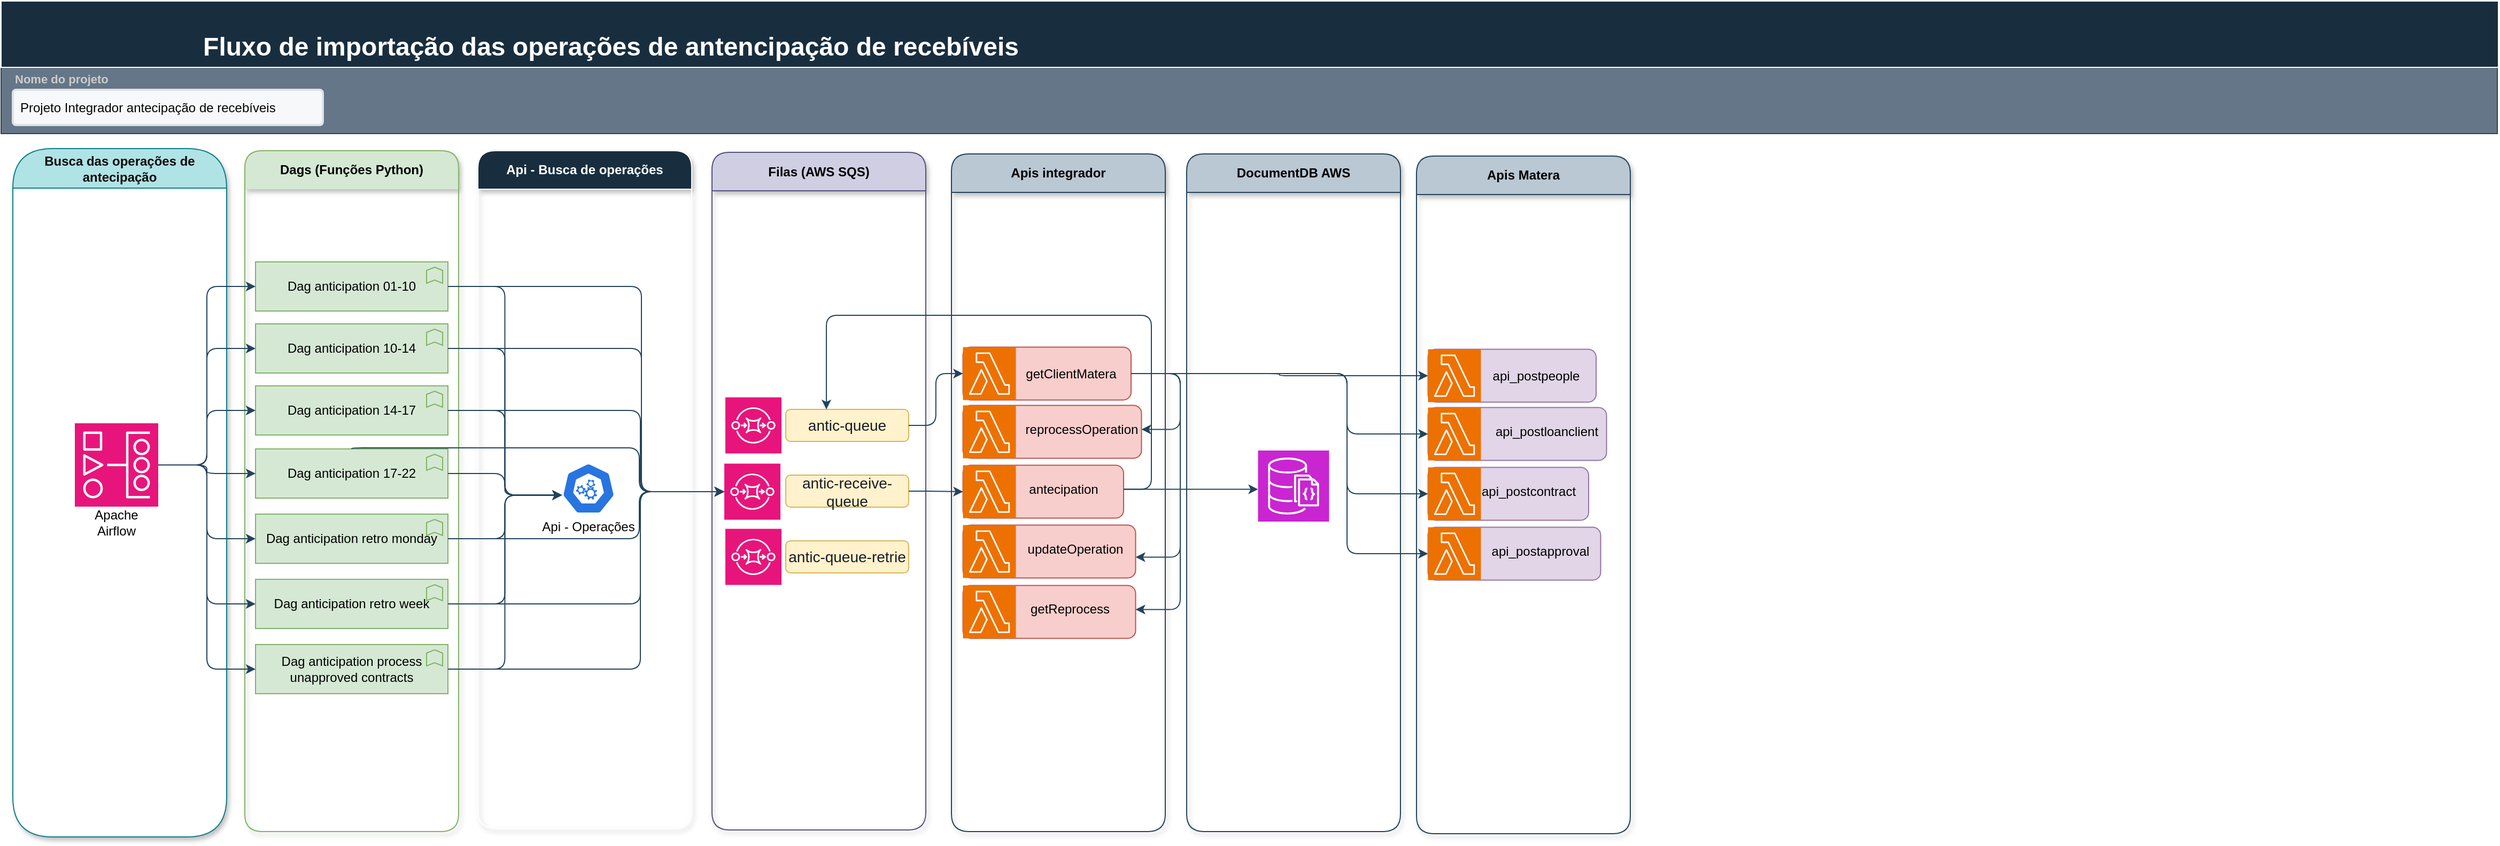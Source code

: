 <mxfile version="22.1.18" type="github">
  <diagram name="Página-1" id="1P7u8e3N7PmuP5SiBK7s">
    <mxGraphModel dx="1434" dy="822" grid="0" gridSize="10" guides="1" tooltips="1" connect="1" arrows="1" fold="1" page="1" pageScale="1" pageWidth="1169" pageHeight="827" math="0" shadow="0">
      <root>
        <mxCell id="0" />
        <mxCell id="1" parent="0" />
        <mxCell id="IEycJOYNlMnMHg5cLe1--47" value="" style="rounded=0;whiteSpace=wrap;html=1;strokeColor=#314354;fontColor=#ffffff;fillColor=#647687;" vertex="1" parent="1">
          <mxGeometry y="62" width="2335" height="62" as="geometry" />
        </mxCell>
        <mxCell id="IEycJOYNlMnMHg5cLe1--11" value="" style="rounded=0;whiteSpace=wrap;html=1;strokeColor=#FFFFFF;fontColor=#FFFFFF;fillColor=#182E3E;" vertex="1" parent="1">
          <mxGeometry width="2336" height="62" as="geometry" />
        </mxCell>
        <mxCell id="IEycJOYNlMnMHg5cLe1--8" value="Fluxo de importação das operações de antencipação de recebíveis" style="text;strokeColor=none;fillColor=none;html=1;fontSize=24;fontStyle=1;verticalAlign=middle;align=center;fontColor=#FFFFFF;" vertex="1" parent="1">
          <mxGeometry x="520" y="23" width="100" height="40" as="geometry" />
        </mxCell>
        <mxCell id="IEycJOYNlMnMHg5cLe1--9" value="&lt;font color=&quot;#cccccc&quot;&gt;Nome do projeto&lt;/font&gt;" style="fillColor=none;strokeColor=none;html=1;fontSize=11;fontStyle=0;align=left;fontColor=#596780;fontStyle=1;fontSize=11;rounded=1;" vertex="1" parent="1">
          <mxGeometry x="11" y="63" width="240" height="20" as="geometry" />
        </mxCell>
        <mxCell id="IEycJOYNlMnMHg5cLe1--10" value="&lt;font color=&quot;#030303&quot;&gt;Projeto Integrador antecipação de recebíveis&lt;br&gt;&lt;/font&gt;" style="rounded=1;arcSize=9;fillColor=#F7F8F9;align=left;spacingLeft=5;strokeColor=#DEE1E6;html=1;strokeWidth=2;fontSize=12;fontColor=#FFFFFF;" vertex="1" parent="1">
          <mxGeometry x="11" y="83" width="290" height="33" as="geometry" />
        </mxCell>
        <mxCell id="IEycJOYNlMnMHg5cLe1--15" value="&lt;font color=&quot;#0a0a0a&quot;&gt;Busca das operações de antecipação&lt;/font&gt;" style="swimlane;whiteSpace=wrap;html=1;rounded=1;arcSize=50;shadow=1;glass=0;swimlaneFillColor=default;fillStyle=solid;startSize=37;fillColor=#b0e3e6;strokeColor=#0e8088;" vertex="1" parent="1">
          <mxGeometry x="11" y="138" width="200" height="644" as="geometry" />
        </mxCell>
        <mxCell id="IEycJOYNlMnMHg5cLe1--17" value="" style="group" vertex="1" connectable="0" parent="IEycJOYNlMnMHg5cLe1--15">
          <mxGeometry x="58" y="257" width="78" height="108" as="geometry" />
        </mxCell>
        <mxCell id="IEycJOYNlMnMHg5cLe1--18" value="" style="sketch=0;points=[[0,0,0],[0.25,0,0],[0.5,0,0],[0.75,0,0],[1,0,0],[0,1,0],[0.25,1,0],[0.5,1,0],[0.75,1,0],[1,1,0],[0,0.25,0],[0,0.5,0],[0,0.75,0],[1,0.25,0],[1,0.5,0],[1,0.75,0]];outlineConnect=0;fontColor=#232F3E;fillColor=#E7157B;strokeColor=#ffffff;dashed=0;verticalLabelPosition=bottom;verticalAlign=top;align=center;html=1;fontSize=12;fontStyle=0;aspect=fixed;shape=mxgraph.aws4.resourceIcon;resIcon=mxgraph.aws4.managed_workflows_for_apache_airflow;rounded=1;" vertex="1" parent="IEycJOYNlMnMHg5cLe1--17">
          <mxGeometry width="78" height="78" as="geometry" />
        </mxCell>
        <mxCell id="IEycJOYNlMnMHg5cLe1--19" value="&lt;font color=&quot;#000000&quot;&gt;Apache Airflow&lt;br&gt;&lt;/font&gt;" style="text;strokeColor=none;align=center;fillColor=none;html=1;verticalAlign=middle;whiteSpace=wrap;rounded=0;fontColor=#FFFFFF;" vertex="1" parent="IEycJOYNlMnMHg5cLe1--17">
          <mxGeometry x="9" y="78" width="60" height="30" as="geometry" />
        </mxCell>
        <mxCell id="IEycJOYNlMnMHg5cLe1--20" value="Dags (Funções Python)" style="swimlane;whiteSpace=wrap;html=1;rounded=1;strokeColor=#82b366;fillColor=#d5e8d4;shadow=1;startSize=36;swimlaneLine=0;" vertex="1" parent="1">
          <mxGeometry x="228" y="140" width="200" height="637" as="geometry" />
        </mxCell>
        <mxCell id="IEycJOYNlMnMHg5cLe1--21" value="Dag anticipation 01-10" style="html=1;outlineConnect=0;whiteSpace=wrap;fillColor=#d5e8d4;shape=mxgraph.archimate.application;appType=function;rounded=1;strokeColor=#82b366;" vertex="1" parent="IEycJOYNlMnMHg5cLe1--20">
          <mxGeometry x="10" y="104" width="180" height="46" as="geometry" />
        </mxCell>
        <mxCell id="IEycJOYNlMnMHg5cLe1--22" value="Dag anticipation 10-14" style="html=1;outlineConnect=0;whiteSpace=wrap;fillColor=#d5e8d4;shape=mxgraph.archimate.application;appType=function;rounded=1;strokeColor=#82b366;" vertex="1" parent="IEycJOYNlMnMHg5cLe1--20">
          <mxGeometry x="10" y="162" width="180" height="46" as="geometry" />
        </mxCell>
        <mxCell id="IEycJOYNlMnMHg5cLe1--23" value="Dag anticipation 14-17" style="html=1;outlineConnect=0;whiteSpace=wrap;fillColor=#d5e8d4;shape=mxgraph.archimate.application;appType=function;rounded=1;strokeColor=#82b366;" vertex="1" parent="IEycJOYNlMnMHg5cLe1--20">
          <mxGeometry x="10" y="220" width="180" height="46" as="geometry" />
        </mxCell>
        <mxCell id="IEycJOYNlMnMHg5cLe1--24" value="Dag anticipation 17-22" style="html=1;outlineConnect=0;whiteSpace=wrap;fillColor=#d5e8d4;shape=mxgraph.archimate.application;appType=function;rounded=1;strokeColor=#82b366;" vertex="1" parent="IEycJOYNlMnMHg5cLe1--20">
          <mxGeometry x="10" y="279" width="180" height="46" as="geometry" />
        </mxCell>
        <mxCell id="IEycJOYNlMnMHg5cLe1--25" value="Dag anticipation retro monday" style="html=1;outlineConnect=0;whiteSpace=wrap;fillColor=#d5e8d4;shape=mxgraph.archimate.application;appType=function;rounded=1;strokeColor=#82b366;" vertex="1" parent="IEycJOYNlMnMHg5cLe1--20">
          <mxGeometry x="10" y="340" width="180" height="46" as="geometry" />
        </mxCell>
        <mxCell id="IEycJOYNlMnMHg5cLe1--26" value="Dag anticipation retro week" style="html=1;outlineConnect=0;whiteSpace=wrap;fillColor=#d5e8d4;shape=mxgraph.archimate.application;appType=function;rounded=1;strokeColor=#82b366;" vertex="1" parent="IEycJOYNlMnMHg5cLe1--20">
          <mxGeometry x="10" y="401" width="180" height="46" as="geometry" />
        </mxCell>
        <mxCell id="IEycJOYNlMnMHg5cLe1--27" value="Dag anticipation process unapproved contracts" style="html=1;outlineConnect=0;whiteSpace=wrap;fillColor=#d5e8d4;shape=mxgraph.archimate.application;appType=function;rounded=1;strokeColor=#82b366;" vertex="1" parent="IEycJOYNlMnMHg5cLe1--20">
          <mxGeometry x="10" y="462" width="180" height="46" as="geometry" />
        </mxCell>
        <mxCell id="IEycJOYNlMnMHg5cLe1--29" style="edgeStyle=orthogonalEdgeStyle;rounded=1;orthogonalLoop=1;jettySize=auto;html=1;entryX=0;entryY=0.5;entryDx=0;entryDy=0;entryPerimeter=0;strokeColor=#23445D;" edge="1" parent="1" source="IEycJOYNlMnMHg5cLe1--18" target="IEycJOYNlMnMHg5cLe1--21">
          <mxGeometry relative="1" as="geometry" />
        </mxCell>
        <mxCell id="IEycJOYNlMnMHg5cLe1--30" style="edgeStyle=orthogonalEdgeStyle;rounded=1;orthogonalLoop=1;jettySize=auto;html=1;entryX=0;entryY=0.5;entryDx=0;entryDy=0;entryPerimeter=0;strokeColor=#23445D;" edge="1" parent="1" source="IEycJOYNlMnMHg5cLe1--18" target="IEycJOYNlMnMHg5cLe1--22">
          <mxGeometry relative="1" as="geometry" />
        </mxCell>
        <mxCell id="IEycJOYNlMnMHg5cLe1--31" style="edgeStyle=orthogonalEdgeStyle;rounded=1;orthogonalLoop=1;jettySize=auto;html=1;strokeColor=#23445D;" edge="1" parent="1" source="IEycJOYNlMnMHg5cLe1--18" target="IEycJOYNlMnMHg5cLe1--23">
          <mxGeometry relative="1" as="geometry" />
        </mxCell>
        <mxCell id="IEycJOYNlMnMHg5cLe1--32" style="edgeStyle=orthogonalEdgeStyle;rounded=1;orthogonalLoop=1;jettySize=auto;html=1;strokeColor=#23445D;" edge="1" parent="1" source="IEycJOYNlMnMHg5cLe1--18" target="IEycJOYNlMnMHg5cLe1--24">
          <mxGeometry relative="1" as="geometry" />
        </mxCell>
        <mxCell id="IEycJOYNlMnMHg5cLe1--33" style="edgeStyle=orthogonalEdgeStyle;rounded=1;orthogonalLoop=1;jettySize=auto;html=1;entryX=0;entryY=0.5;entryDx=0;entryDy=0;entryPerimeter=0;strokeColor=#23445D;" edge="1" parent="1" source="IEycJOYNlMnMHg5cLe1--18" target="IEycJOYNlMnMHg5cLe1--25">
          <mxGeometry relative="1" as="geometry" />
        </mxCell>
        <mxCell id="IEycJOYNlMnMHg5cLe1--34" style="edgeStyle=orthogonalEdgeStyle;rounded=1;orthogonalLoop=1;jettySize=auto;html=1;entryX=0;entryY=0.5;entryDx=0;entryDy=0;entryPerimeter=0;strokeColor=#23445D;" edge="1" parent="1" source="IEycJOYNlMnMHg5cLe1--18" target="IEycJOYNlMnMHg5cLe1--26">
          <mxGeometry relative="1" as="geometry" />
        </mxCell>
        <mxCell id="IEycJOYNlMnMHg5cLe1--35" style="edgeStyle=orthogonalEdgeStyle;rounded=1;orthogonalLoop=1;jettySize=auto;html=1;entryX=0;entryY=0.5;entryDx=0;entryDy=0;entryPerimeter=0;strokeColor=#23445D;" edge="1" parent="1" source="IEycJOYNlMnMHg5cLe1--18" target="IEycJOYNlMnMHg5cLe1--27">
          <mxGeometry relative="1" as="geometry" />
        </mxCell>
        <mxCell id="IEycJOYNlMnMHg5cLe1--37" value="Api - Busca de operações" style="swimlane;whiteSpace=wrap;html=1;rounded=1;strokeColor=#FFFFFF;fontColor=#FFFFFF;fillColor=#182E3E;shadow=1;startSize=36;" vertex="1" parent="1">
          <mxGeometry x="446" y="140" width="200" height="634" as="geometry" />
        </mxCell>
        <mxCell id="IEycJOYNlMnMHg5cLe1--38" value="" style="aspect=fixed;sketch=0;html=1;dashed=0;whitespace=wrap;fillColor=#2875E2;strokeColor=#ffffff;points=[[0.005,0.63,0],[0.1,0.2,0],[0.9,0.2,0],[0.5,0,0],[0.995,0.63,0],[0.72,0.99,0],[0.5,1,0],[0.28,0.99,0]];shape=mxgraph.kubernetes.icon2;prIcon=api;rounded=1;fontColor=#FFFFFF;" vertex="1" parent="IEycJOYNlMnMHg5cLe1--37">
          <mxGeometry x="78.5" y="292" width="50" height="48" as="geometry" />
        </mxCell>
        <mxCell id="IEycJOYNlMnMHg5cLe1--39" value="&lt;font color=&quot;#030303&quot;&gt;Api - Operações&lt;br&gt;&lt;/font&gt;" style="text;html=1;strokeColor=none;fillColor=none;align=center;verticalAlign=middle;whiteSpace=wrap;rounded=0;fontColor=#FFFFFF;" vertex="1" parent="IEycJOYNlMnMHg5cLe1--37">
          <mxGeometry x="44" y="337" width="119" height="30" as="geometry" />
        </mxCell>
        <mxCell id="IEycJOYNlMnMHg5cLe1--40" style="edgeStyle=orthogonalEdgeStyle;rounded=1;orthogonalLoop=1;jettySize=auto;html=1;entryX=0.005;entryY=0.63;entryDx=0;entryDy=0;entryPerimeter=0;strokeColor=#23445D;" edge="1" parent="1" source="IEycJOYNlMnMHg5cLe1--21" target="IEycJOYNlMnMHg5cLe1--38">
          <mxGeometry relative="1" as="geometry" />
        </mxCell>
        <mxCell id="IEycJOYNlMnMHg5cLe1--41" style="edgeStyle=orthogonalEdgeStyle;rounded=1;orthogonalLoop=1;jettySize=auto;html=1;entryX=0.005;entryY=0.63;entryDx=0;entryDy=0;entryPerimeter=0;strokeColor=#23445D;" edge="1" parent="1" source="IEycJOYNlMnMHg5cLe1--22" target="IEycJOYNlMnMHg5cLe1--38">
          <mxGeometry relative="1" as="geometry" />
        </mxCell>
        <mxCell id="IEycJOYNlMnMHg5cLe1--42" style="edgeStyle=orthogonalEdgeStyle;rounded=1;orthogonalLoop=1;jettySize=auto;html=1;entryX=0.005;entryY=0.63;entryDx=0;entryDy=0;entryPerimeter=0;strokeColor=#23445D;" edge="1" parent="1" source="IEycJOYNlMnMHg5cLe1--23" target="IEycJOYNlMnMHg5cLe1--38">
          <mxGeometry relative="1" as="geometry" />
        </mxCell>
        <mxCell id="IEycJOYNlMnMHg5cLe1--43" style="edgeStyle=orthogonalEdgeStyle;rounded=1;orthogonalLoop=1;jettySize=auto;html=1;entryX=0.005;entryY=0.63;entryDx=0;entryDy=0;entryPerimeter=0;strokeColor=#23445D;" edge="1" parent="1" source="IEycJOYNlMnMHg5cLe1--24" target="IEycJOYNlMnMHg5cLe1--38">
          <mxGeometry relative="1" as="geometry" />
        </mxCell>
        <mxCell id="IEycJOYNlMnMHg5cLe1--44" style="edgeStyle=orthogonalEdgeStyle;rounded=1;orthogonalLoop=1;jettySize=auto;html=1;entryX=0.005;entryY=0.63;entryDx=0;entryDy=0;entryPerimeter=0;strokeColor=#23445D;" edge="1" parent="1" source="IEycJOYNlMnMHg5cLe1--25" target="IEycJOYNlMnMHg5cLe1--38">
          <mxGeometry relative="1" as="geometry" />
        </mxCell>
        <mxCell id="IEycJOYNlMnMHg5cLe1--45" style="edgeStyle=orthogonalEdgeStyle;rounded=1;orthogonalLoop=1;jettySize=auto;html=1;entryX=0.005;entryY=0.63;entryDx=0;entryDy=0;entryPerimeter=0;strokeColor=#23445D;" edge="1" parent="1" source="IEycJOYNlMnMHg5cLe1--26" target="IEycJOYNlMnMHg5cLe1--38">
          <mxGeometry relative="1" as="geometry" />
        </mxCell>
        <mxCell id="IEycJOYNlMnMHg5cLe1--46" style="edgeStyle=orthogonalEdgeStyle;rounded=1;orthogonalLoop=1;jettySize=auto;html=1;entryX=0.005;entryY=0.63;entryDx=0;entryDy=0;entryPerimeter=0;strokeColor=#23445D;" edge="1" parent="1" source="IEycJOYNlMnMHg5cLe1--27" target="IEycJOYNlMnMHg5cLe1--38">
          <mxGeometry relative="1" as="geometry" />
        </mxCell>
        <mxCell id="IEycJOYNlMnMHg5cLe1--48" value="Apis integrador" style="swimlane;whiteSpace=wrap;html=1;rounded=1;strokeColor=#23445d;fillColor=#bac8d3;shadow=1;startSize=36;" vertex="1" parent="1">
          <mxGeometry x="889" y="143" width="200" height="634" as="geometry" />
        </mxCell>
        <mxCell id="IEycJOYNlMnMHg5cLe1--98" value="" style="group;fillColor=#f8cecc;strokeColor=#b85450;rounded=1;" vertex="1" connectable="0" parent="IEycJOYNlMnMHg5cLe1--48">
          <mxGeometry x="10.75" y="291.25" width="150.25" height="49.5" as="geometry" />
        </mxCell>
        <mxCell id="IEycJOYNlMnMHg5cLe1--87" value="" style="sketch=0;points=[[0,0,0],[0.25,0,0],[0.5,0,0],[0.75,0,0],[1,0,0],[0,1,0],[0.25,1,0],[0.5,1,0],[0.75,1,0],[1,1,0],[0,0.25,0],[0,0.5,0],[0,0.75,0],[1,0.25,0],[1,0.5,0],[1,0.75,0]];outlineConnect=0;fontColor=#232F3E;fillColor=#ED7100;strokeColor=#ffffff;dashed=0;verticalLabelPosition=bottom;verticalAlign=top;align=center;html=1;fontSize=12;fontStyle=0;aspect=fixed;shape=mxgraph.aws4.resourceIcon;resIcon=mxgraph.aws4.lambda;rounded=1;" vertex="1" parent="IEycJOYNlMnMHg5cLe1--98">
          <mxGeometry width="49.5" height="49.5" as="geometry" />
        </mxCell>
        <mxCell id="IEycJOYNlMnMHg5cLe1--88" value="&lt;div&gt;antecipation&lt;/div&gt;" style="text;html=1;strokeColor=none;fillColor=none;align=center;verticalAlign=middle;whiteSpace=wrap;rounded=0;fontColor=#000000;" vertex="1" parent="IEycJOYNlMnMHg5cLe1--98">
          <mxGeometry x="38.25" y="7.5" width="112" height="30" as="geometry" />
        </mxCell>
        <mxCell id="IEycJOYNlMnMHg5cLe1--99" value="" style="group;fillColor=#f8cecc;strokeColor=#b85450;rounded=1;" vertex="1" connectable="0" parent="IEycJOYNlMnMHg5cLe1--48">
          <mxGeometry x="10.75" y="235.25" width="167" height="49.5" as="geometry" />
        </mxCell>
        <mxCell id="IEycJOYNlMnMHg5cLe1--84" value="" style="sketch=0;points=[[0,0,0],[0.25,0,0],[0.5,0,0],[0.75,0,0],[1,0,0],[0,1,0],[0.25,1,0],[0.5,1,0],[0.75,1,0],[1,1,0],[0,0.25,0],[0,0.5,0],[0,0.75,0],[1,0.25,0],[1,0.5,0],[1,0.75,0]];outlineConnect=0;fontColor=#232F3E;fillColor=#ED7100;strokeColor=#ffffff;dashed=0;verticalLabelPosition=bottom;verticalAlign=top;align=center;html=1;fontSize=12;fontStyle=0;aspect=fixed;shape=mxgraph.aws4.resourceIcon;resIcon=mxgraph.aws4.lambda;rounded=1;" vertex="1" parent="IEycJOYNlMnMHg5cLe1--99">
          <mxGeometry width="49.5" height="49.5" as="geometry" />
        </mxCell>
        <mxCell id="IEycJOYNlMnMHg5cLe1--85" value="reprocessOperation" style="text;html=1;strokeColor=none;fillColor=none;align=center;verticalAlign=middle;whiteSpace=wrap;rounded=0;fontColor=#000000;" vertex="1" parent="IEycJOYNlMnMHg5cLe1--99">
          <mxGeometry x="55" y="7.5" width="112" height="30" as="geometry" />
        </mxCell>
        <mxCell id="IEycJOYNlMnMHg5cLe1--100" value="" style="group;fillColor=#f8cecc;strokeColor=#b85450;rounded=1;" vertex="1" connectable="0" parent="IEycJOYNlMnMHg5cLe1--48">
          <mxGeometry x="10.75" y="180.75" width="157.25" height="49.5" as="geometry" />
        </mxCell>
        <mxCell id="IEycJOYNlMnMHg5cLe1--78" value="" style="sketch=0;points=[[0,0,0],[0.25,0,0],[0.5,0,0],[0.75,0,0],[1,0,0],[0,1,0],[0.25,1,0],[0.5,1,0],[0.75,1,0],[1,1,0],[0,0.25,0],[0,0.5,0],[0,0.75,0],[1,0.25,0],[1,0.5,0],[1,0.75,0]];outlineConnect=0;fontColor=#232F3E;fillColor=#ED7100;strokeColor=#ffffff;dashed=0;verticalLabelPosition=bottom;verticalAlign=top;align=center;html=1;fontSize=12;fontStyle=0;aspect=fixed;shape=mxgraph.aws4.resourceIcon;resIcon=mxgraph.aws4.lambda;rounded=1;" vertex="1" parent="IEycJOYNlMnMHg5cLe1--100">
          <mxGeometry width="49.5" height="49.5" as="geometry" />
        </mxCell>
        <mxCell id="IEycJOYNlMnMHg5cLe1--83" value="getClientMatera" style="text;html=1;strokeColor=none;fillColor=none;align=center;verticalAlign=middle;whiteSpace=wrap;rounded=0;fontColor=#000000;" vertex="1" parent="IEycJOYNlMnMHg5cLe1--100">
          <mxGeometry x="45.25" y="9.75" width="112" height="30" as="geometry" />
        </mxCell>
        <mxCell id="IEycJOYNlMnMHg5cLe1--101" value="" style="group;fillColor=#f8cecc;strokeColor=#b85450;rounded=1;" vertex="1" connectable="0" parent="IEycJOYNlMnMHg5cLe1--48">
          <mxGeometry x="10.75" y="347.25" width="161.5" height="49.5" as="geometry" />
        </mxCell>
        <mxCell id="IEycJOYNlMnMHg5cLe1--90" value="" style="sketch=0;points=[[0,0,0],[0.25,0,0],[0.5,0,0],[0.75,0,0],[1,0,0],[0,1,0],[0.25,1,0],[0.5,1,0],[0.75,1,0],[1,1,0],[0,0.25,0],[0,0.5,0],[0,0.75,0],[1,0.25,0],[1,0.5,0],[1,0.75,0]];outlineConnect=0;fontColor=#232F3E;fillColor=#ED7100;strokeColor=#ffffff;dashed=0;verticalLabelPosition=bottom;verticalAlign=top;align=center;html=1;fontSize=12;fontStyle=0;aspect=fixed;shape=mxgraph.aws4.resourceIcon;resIcon=mxgraph.aws4.lambda;rounded=1;" vertex="1" parent="IEycJOYNlMnMHg5cLe1--101">
          <mxGeometry width="49.5" height="49.5" as="geometry" />
        </mxCell>
        <mxCell id="IEycJOYNlMnMHg5cLe1--91" value="updateOperation" style="text;html=1;strokeColor=none;fillColor=none;align=center;verticalAlign=middle;whiteSpace=wrap;rounded=0;fontColor=#000000;" vertex="1" parent="IEycJOYNlMnMHg5cLe1--101">
          <mxGeometry x="49.5" y="7.5" width="112" height="30" as="geometry" />
        </mxCell>
        <mxCell id="IEycJOYNlMnMHg5cLe1--103" value="" style="group;fillColor=#f8cecc;strokeColor=#b85450;rounded=1;" vertex="1" connectable="0" parent="IEycJOYNlMnMHg5cLe1--48">
          <mxGeometry x="10.75" y="403.75" width="161.5" height="49.5" as="geometry" />
        </mxCell>
        <mxCell id="IEycJOYNlMnMHg5cLe1--92" value="" style="sketch=0;points=[[0,0,0],[0.25,0,0],[0.5,0,0],[0.75,0,0],[1,0,0],[0,1,0],[0.25,1,0],[0.5,1,0],[0.75,1,0],[1,1,0],[0,0.25,0],[0,0.5,0],[0,0.75,0],[1,0.25,0],[1,0.5,0],[1,0.75,0]];outlineConnect=0;fontColor=#232F3E;fillColor=#ED7100;strokeColor=#ffffff;dashed=0;verticalLabelPosition=bottom;verticalAlign=top;align=center;html=1;fontSize=12;fontStyle=0;aspect=fixed;shape=mxgraph.aws4.resourceIcon;resIcon=mxgraph.aws4.lambda;rounded=1;" vertex="1" parent="IEycJOYNlMnMHg5cLe1--103">
          <mxGeometry width="49.5" height="49.5" as="geometry" />
        </mxCell>
        <mxCell id="IEycJOYNlMnMHg5cLe1--93" value="getReprocess" style="text;html=1;strokeColor=none;fillColor=none;align=center;verticalAlign=middle;whiteSpace=wrap;rounded=0;fontColor=#000000;" vertex="1" parent="IEycJOYNlMnMHg5cLe1--103">
          <mxGeometry x="38" y="7.5" width="123.5" height="30" as="geometry" />
        </mxCell>
        <mxCell id="IEycJOYNlMnMHg5cLe1--130" style="edgeStyle=orthogonalEdgeStyle;rounded=1;orthogonalLoop=1;jettySize=auto;html=1;entryX=1;entryY=0.75;entryDx=0;entryDy=0;strokeColor=#23445D;" edge="1" parent="IEycJOYNlMnMHg5cLe1--48" source="IEycJOYNlMnMHg5cLe1--83" target="IEycJOYNlMnMHg5cLe1--91">
          <mxGeometry relative="1" as="geometry">
            <Array as="points">
              <mxPoint x="214" y="206" />
              <mxPoint x="214" y="377" />
            </Array>
          </mxGeometry>
        </mxCell>
        <mxCell id="IEycJOYNlMnMHg5cLe1--131" style="edgeStyle=orthogonalEdgeStyle;rounded=1;orthogonalLoop=1;jettySize=auto;html=1;entryX=1;entryY=0.5;entryDx=0;entryDy=0;strokeColor=#23445D;" edge="1" parent="IEycJOYNlMnMHg5cLe1--48" source="IEycJOYNlMnMHg5cLe1--83" target="IEycJOYNlMnMHg5cLe1--85">
          <mxGeometry relative="1" as="geometry">
            <Array as="points">
              <mxPoint x="214" y="206" />
              <mxPoint x="214" y="258" />
            </Array>
          </mxGeometry>
        </mxCell>
        <mxCell id="IEycJOYNlMnMHg5cLe1--132" style="edgeStyle=orthogonalEdgeStyle;rounded=1;orthogonalLoop=1;jettySize=auto;html=1;entryX=1;entryY=0.5;entryDx=0;entryDy=0;strokeColor=#23445D;" edge="1" parent="IEycJOYNlMnMHg5cLe1--48" source="IEycJOYNlMnMHg5cLe1--83" target="IEycJOYNlMnMHg5cLe1--93">
          <mxGeometry relative="1" as="geometry">
            <Array as="points">
              <mxPoint x="214" y="206" />
              <mxPoint x="214" y="426" />
            </Array>
          </mxGeometry>
        </mxCell>
        <mxCell id="IEycJOYNlMnMHg5cLe1--51" value="Filas (AWS SQS)" style="swimlane;whiteSpace=wrap;html=1;rounded=1;strokeColor=#56517e;fillColor=#d0cee2;shadow=1;startSize=36;" vertex="1" parent="1">
          <mxGeometry x="665" y="141.5" width="200" height="634" as="geometry" />
        </mxCell>
        <mxCell id="IEycJOYNlMnMHg5cLe1--60" value="" style="sketch=0;points=[[0,0,0],[0.25,0,0],[0.5,0,0],[0.75,0,0],[1,0,0],[0,1,0],[0.25,1,0],[0.5,1,0],[0.75,1,0],[1,1,0],[0,0.25,0],[0,0.5,0],[0,0.75,0],[1,0.25,0],[1,0.5,0],[1,0.75,0]];outlineConnect=0;fontColor=#232F3E;fillColor=#E7157B;strokeColor=#ffffff;dashed=0;verticalLabelPosition=bottom;verticalAlign=top;align=center;html=1;fontSize=12;fontStyle=0;aspect=fixed;shape=mxgraph.aws4.resourceIcon;resIcon=mxgraph.aws4.sqs;rounded=1;" vertex="1" parent="IEycJOYNlMnMHg5cLe1--51">
          <mxGeometry x="12.5" y="229.25" width="52.5" height="52.5" as="geometry" />
        </mxCell>
        <mxCell id="IEycJOYNlMnMHg5cLe1--65" value="&lt;font color=&quot;#1a1b26&quot; style=&quot;font-size: 14px;&quot;&gt;antic-queue&lt;/font&gt;" style="text;html=1;strokeColor=#d6b656;fillColor=#fff2cc;align=center;verticalAlign=middle;whiteSpace=wrap;rounded=1;fontStyle=0;fontSize=14;" vertex="1" parent="IEycJOYNlMnMHg5cLe1--51">
          <mxGeometry x="69" y="240.5" width="115" height="30" as="geometry" />
        </mxCell>
        <mxCell id="IEycJOYNlMnMHg5cLe1--66" value="" style="sketch=0;points=[[0,0,0],[0.25,0,0],[0.5,0,0],[0.75,0,0],[1,0,0],[0,1,0],[0.25,1,0],[0.5,1,0],[0.75,1,0],[1,1,0],[0,0.25,0],[0,0.5,0],[0,0.75,0],[1,0.25,0],[1,0.5,0],[1,0.75,0]];outlineConnect=0;fontColor=#232F3E;fillColor=#E7157B;strokeColor=#ffffff;dashed=0;verticalLabelPosition=bottom;verticalAlign=top;align=center;html=1;fontSize=12;fontStyle=0;aspect=fixed;shape=mxgraph.aws4.resourceIcon;resIcon=mxgraph.aws4.sqs;rounded=1;" vertex="1" parent="IEycJOYNlMnMHg5cLe1--51">
          <mxGeometry x="11.5" y="291.25" width="52.5" height="52.5" as="geometry" />
        </mxCell>
        <mxCell id="IEycJOYNlMnMHg5cLe1--67" value="&lt;font color=&quot;#1a1b26&quot; style=&quot;font-size: 14px;&quot;&gt;antic-receive-queue&lt;/font&gt;" style="text;html=1;strokeColor=#d6b656;fillColor=#fff2cc;align=center;verticalAlign=middle;whiteSpace=wrap;rounded=1;fontStyle=0;fontSize=14;" vertex="1" parent="IEycJOYNlMnMHg5cLe1--51">
          <mxGeometry x="69" y="302" width="115" height="30" as="geometry" />
        </mxCell>
        <mxCell id="IEycJOYNlMnMHg5cLe1--68" value="" style="sketch=0;points=[[0,0,0],[0.25,0,0],[0.5,0,0],[0.75,0,0],[1,0,0],[0,1,0],[0.25,1,0],[0.5,1,0],[0.75,1,0],[1,1,0],[0,0.25,0],[0,0.5,0],[0,0.75,0],[1,0.25,0],[1,0.5,0],[1,0.75,0]];outlineConnect=0;fontColor=#232F3E;fillColor=#E7157B;strokeColor=#ffffff;dashed=0;verticalLabelPosition=bottom;verticalAlign=top;align=center;html=1;fontSize=12;fontStyle=0;aspect=fixed;shape=mxgraph.aws4.resourceIcon;resIcon=mxgraph.aws4.sqs;rounded=1;" vertex="1" parent="IEycJOYNlMnMHg5cLe1--51">
          <mxGeometry x="12.5" y="352.25" width="52.5" height="52.5" as="geometry" />
        </mxCell>
        <mxCell id="IEycJOYNlMnMHg5cLe1--69" value="&lt;div&gt;&lt;font color=&quot;#1a1b26&quot; style=&quot;font-size: 14px;&quot;&gt;antic-queue-retrie&lt;/font&gt;&lt;/div&gt;" style="text;html=1;strokeColor=#d6b656;fillColor=#fff2cc;align=center;verticalAlign=middle;whiteSpace=wrap;rounded=1;fontStyle=0;fontSize=14;" vertex="1" parent="IEycJOYNlMnMHg5cLe1--51">
          <mxGeometry x="69" y="363.5" width="115" height="30" as="geometry" />
        </mxCell>
        <mxCell id="IEycJOYNlMnMHg5cLe1--62" value="Text" style="text;html=1;strokeColor=none;fillColor=none;align=center;verticalAlign=middle;whiteSpace=wrap;rounded=0;fontColor=#FFFFFF;" vertex="1" parent="1">
          <mxGeometry x="593" y="380" width="60" height="30" as="geometry" />
        </mxCell>
        <mxCell id="IEycJOYNlMnMHg5cLe1--64" value="Text" style="text;html=1;strokeColor=none;fillColor=none;align=center;verticalAlign=middle;whiteSpace=wrap;rounded=0;fontColor=#FFFFFF;" vertex="1" parent="1">
          <mxGeometry x="593" y="361" width="60" height="30" as="geometry" />
        </mxCell>
        <mxCell id="IEycJOYNlMnMHg5cLe1--70" style="edgeStyle=orthogonalEdgeStyle;rounded=1;orthogonalLoop=1;jettySize=auto;html=1;entryX=0;entryY=0.5;entryDx=0;entryDy=0;entryPerimeter=0;strokeColor=#23445D;" edge="1" parent="1" source="IEycJOYNlMnMHg5cLe1--21" target="IEycJOYNlMnMHg5cLe1--66">
          <mxGeometry relative="1" as="geometry">
            <Array as="points">
              <mxPoint x="599" y="267" />
              <mxPoint x="599" y="459" />
            </Array>
          </mxGeometry>
        </mxCell>
        <mxCell id="IEycJOYNlMnMHg5cLe1--71" style="edgeStyle=orthogonalEdgeStyle;rounded=1;orthogonalLoop=1;jettySize=auto;html=1;entryX=0;entryY=0.5;entryDx=0;entryDy=0;entryPerimeter=0;strokeColor=#23445D;" edge="1" parent="1" source="IEycJOYNlMnMHg5cLe1--22" target="IEycJOYNlMnMHg5cLe1--66">
          <mxGeometry relative="1" as="geometry">
            <Array as="points">
              <mxPoint x="599" y="325" />
              <mxPoint x="599" y="459" />
            </Array>
          </mxGeometry>
        </mxCell>
        <mxCell id="IEycJOYNlMnMHg5cLe1--72" style="edgeStyle=orthogonalEdgeStyle;rounded=1;orthogonalLoop=1;jettySize=auto;html=1;entryX=0;entryY=0.5;entryDx=0;entryDy=0;entryPerimeter=0;strokeColor=#23445D;" edge="1" parent="1" source="IEycJOYNlMnMHg5cLe1--23" target="IEycJOYNlMnMHg5cLe1--66">
          <mxGeometry relative="1" as="geometry">
            <Array as="points">
              <mxPoint x="598" y="383" />
              <mxPoint x="598" y="459" />
            </Array>
          </mxGeometry>
        </mxCell>
        <mxCell id="IEycJOYNlMnMHg5cLe1--74" style="edgeStyle=orthogonalEdgeStyle;rounded=1;orthogonalLoop=1;jettySize=auto;html=1;strokeColor=#23445D;" edge="1" parent="1" source="IEycJOYNlMnMHg5cLe1--24" target="IEycJOYNlMnMHg5cLe1--66">
          <mxGeometry relative="1" as="geometry">
            <Array as="points">
              <mxPoint x="328" y="418" />
              <mxPoint x="597" y="418" />
              <mxPoint x="597" y="459" />
            </Array>
          </mxGeometry>
        </mxCell>
        <mxCell id="IEycJOYNlMnMHg5cLe1--75" style="edgeStyle=orthogonalEdgeStyle;rounded=1;orthogonalLoop=1;jettySize=auto;html=1;entryX=0;entryY=0.5;entryDx=0;entryDy=0;entryPerimeter=0;strokeColor=#23445D;" edge="1" parent="1" source="IEycJOYNlMnMHg5cLe1--25" target="IEycJOYNlMnMHg5cLe1--66">
          <mxGeometry relative="1" as="geometry">
            <Array as="points">
              <mxPoint x="597" y="503" />
              <mxPoint x="597" y="459" />
            </Array>
          </mxGeometry>
        </mxCell>
        <mxCell id="IEycJOYNlMnMHg5cLe1--76" style="edgeStyle=orthogonalEdgeStyle;rounded=1;orthogonalLoop=1;jettySize=auto;html=1;entryX=0;entryY=0.5;entryDx=0;entryDy=0;entryPerimeter=0;strokeColor=#23445D;" edge="1" parent="1" source="IEycJOYNlMnMHg5cLe1--26" target="IEycJOYNlMnMHg5cLe1--66">
          <mxGeometry relative="1" as="geometry">
            <Array as="points">
              <mxPoint x="598" y="564" />
              <mxPoint x="598" y="459" />
            </Array>
          </mxGeometry>
        </mxCell>
        <mxCell id="IEycJOYNlMnMHg5cLe1--77" style="edgeStyle=orthogonalEdgeStyle;rounded=1;orthogonalLoop=1;jettySize=auto;html=1;entryX=0;entryY=0.5;entryDx=0;entryDy=0;entryPerimeter=0;strokeColor=#23445D;" edge="1" parent="1" source="IEycJOYNlMnMHg5cLe1--27" target="IEycJOYNlMnMHg5cLe1--66">
          <mxGeometry relative="1" as="geometry">
            <Array as="points">
              <mxPoint x="598" y="625" />
              <mxPoint x="598" y="459" />
            </Array>
          </mxGeometry>
        </mxCell>
        <mxCell id="IEycJOYNlMnMHg5cLe1--79" value="DocumentDB AWS" style="swimlane;whiteSpace=wrap;html=1;rounded=1;strokeColor=#23445d;fillColor=#bac8d3;shadow=1;startSize=36;" vertex="1" parent="1">
          <mxGeometry x="1109" y="143" width="200" height="634" as="geometry" />
        </mxCell>
        <mxCell id="IEycJOYNlMnMHg5cLe1--82" value="" style="sketch=0;points=[[0,0,0],[0.25,0,0],[0.5,0,0],[0.75,0,0],[1,0,0],[0,1,0],[0.25,1,0],[0.5,1,0],[0.75,1,0],[1,1,0],[0,0.25,0],[0,0.5,0],[0,0.75,0],[1,0.25,0],[1,0.5,0],[1,0.75,0]];outlineConnect=0;fontColor=#232F3E;fillColor=#C925D1;strokeColor=#ffffff;dashed=0;verticalLabelPosition=bottom;verticalAlign=top;align=center;html=1;fontSize=12;fontStyle=0;aspect=fixed;shape=mxgraph.aws4.resourceIcon;resIcon=mxgraph.aws4.documentdb_with_mongodb_compatibility;rounded=1;" vertex="1" parent="IEycJOYNlMnMHg5cLe1--79">
          <mxGeometry x="66.75" y="277.5" width="66.5" height="66.5" as="geometry" />
        </mxCell>
        <mxCell id="IEycJOYNlMnMHg5cLe1--96" style="edgeStyle=orthogonalEdgeStyle;rounded=1;orthogonalLoop=1;jettySize=auto;html=1;strokeColor=#23445D;" edge="1" parent="1" source="IEycJOYNlMnMHg5cLe1--67" target="IEycJOYNlMnMHg5cLe1--87">
          <mxGeometry relative="1" as="geometry" />
        </mxCell>
        <mxCell id="IEycJOYNlMnMHg5cLe1--105" style="edgeStyle=orthogonalEdgeStyle;rounded=1;orthogonalLoop=1;jettySize=auto;html=1;strokeColor=#23445D;" edge="1" parent="1" source="IEycJOYNlMnMHg5cLe1--88" target="IEycJOYNlMnMHg5cLe1--82">
          <mxGeometry relative="1" as="geometry">
            <Array as="points">
              <mxPoint x="1141" y="457" />
              <mxPoint x="1141" y="457" />
            </Array>
          </mxGeometry>
        </mxCell>
        <mxCell id="IEycJOYNlMnMHg5cLe1--106" value="Apis Matera" style="swimlane;whiteSpace=wrap;html=1;rounded=1;strokeColor=#23445d;fillColor=#bac8d3;shadow=1;startSize=36;" vertex="1" parent="1">
          <mxGeometry x="1324" y="145" width="200" height="634" as="geometry" />
        </mxCell>
        <mxCell id="IEycJOYNlMnMHg5cLe1--107" value="" style="group;fillColor=#e1d5e7;strokeColor=#9673a6;rounded=1;" vertex="1" connectable="0" parent="IEycJOYNlMnMHg5cLe1--106">
          <mxGeometry x="10.75" y="291.25" width="150.25" height="49.5" as="geometry" />
        </mxCell>
        <mxCell id="IEycJOYNlMnMHg5cLe1--108" value="" style="sketch=0;points=[[0,0,0],[0.25,0,0],[0.5,0,0],[0.75,0,0],[1,0,0],[0,1,0],[0.25,1,0],[0.5,1,0],[0.75,1,0],[1,1,0],[0,0.25,0],[0,0.5,0],[0,0.75,0],[1,0.25,0],[1,0.5,0],[1,0.75,0]];outlineConnect=0;fontColor=#232F3E;fillColor=#ED7100;strokeColor=#ffffff;dashed=0;verticalLabelPosition=bottom;verticalAlign=top;align=center;html=1;fontSize=12;fontStyle=0;aspect=fixed;shape=mxgraph.aws4.resourceIcon;resIcon=mxgraph.aws4.lambda;rounded=1;" vertex="1" parent="IEycJOYNlMnMHg5cLe1--107">
          <mxGeometry width="49.5" height="49.5" as="geometry" />
        </mxCell>
        <mxCell id="IEycJOYNlMnMHg5cLe1--109" value="api_postcontract" style="text;html=1;strokeColor=none;fillColor=none;align=center;verticalAlign=middle;whiteSpace=wrap;rounded=0;fontColor=#000000;" vertex="1" parent="IEycJOYNlMnMHg5cLe1--107">
          <mxGeometry x="38.25" y="7.5" width="112" height="30" as="geometry" />
        </mxCell>
        <mxCell id="IEycJOYNlMnMHg5cLe1--110" value="" style="group;fillColor=#e1d5e7;strokeColor=#9673a6;rounded=1;" vertex="1" connectable="0" parent="IEycJOYNlMnMHg5cLe1--106">
          <mxGeometry x="10.75" y="235.25" width="167" height="49.5" as="geometry" />
        </mxCell>
        <mxCell id="IEycJOYNlMnMHg5cLe1--111" value="" style="sketch=0;points=[[0,0,0],[0.25,0,0],[0.5,0,0],[0.75,0,0],[1,0,0],[0,1,0],[0.25,1,0],[0.5,1,0],[0.75,1,0],[1,1,0],[0,0.25,0],[0,0.5,0],[0,0.75,0],[1,0.25,0],[1,0.5,0],[1,0.75,0]];outlineConnect=0;fontColor=#232F3E;fillColor=#ED7100;strokeColor=#ffffff;dashed=0;verticalLabelPosition=bottom;verticalAlign=top;align=center;html=1;fontSize=12;fontStyle=0;aspect=fixed;shape=mxgraph.aws4.resourceIcon;resIcon=mxgraph.aws4.lambda;rounded=1;" vertex="1" parent="IEycJOYNlMnMHg5cLe1--110">
          <mxGeometry width="49.5" height="49.5" as="geometry" />
        </mxCell>
        <mxCell id="IEycJOYNlMnMHg5cLe1--112" value="api_postloanclient" style="text;html=1;strokeColor=none;fillColor=none;align=center;verticalAlign=middle;whiteSpace=wrap;rounded=0;fontColor=#000000;" vertex="1" parent="IEycJOYNlMnMHg5cLe1--110">
          <mxGeometry x="55" y="7.5" width="112" height="30" as="geometry" />
        </mxCell>
        <mxCell id="IEycJOYNlMnMHg5cLe1--113" value="" style="group;fillColor=#e1d5e7;strokeColor=#9673a6;rounded=1;" vertex="1" connectable="0" parent="IEycJOYNlMnMHg5cLe1--106">
          <mxGeometry x="10.75" y="180.75" width="157.25" height="49.5" as="geometry" />
        </mxCell>
        <mxCell id="IEycJOYNlMnMHg5cLe1--114" value="" style="sketch=0;points=[[0,0,0],[0.25,0,0],[0.5,0,0],[0.75,0,0],[1,0,0],[0,1,0],[0.25,1,0],[0.5,1,0],[0.75,1,0],[1,1,0],[0,0.25,0],[0,0.5,0],[0,0.75,0],[1,0.25,0],[1,0.5,0],[1,0.75,0]];outlineConnect=0;fontColor=#232F3E;fillColor=#ED7100;strokeColor=#ffffff;dashed=0;verticalLabelPosition=bottom;verticalAlign=top;align=center;html=1;fontSize=12;fontStyle=0;aspect=fixed;shape=mxgraph.aws4.resourceIcon;resIcon=mxgraph.aws4.lambda;rounded=1;" vertex="1" parent="IEycJOYNlMnMHg5cLe1--113">
          <mxGeometry width="49.5" height="49.5" as="geometry" />
        </mxCell>
        <mxCell id="IEycJOYNlMnMHg5cLe1--115" value="api_postpeople" style="text;html=1;strokeColor=none;fillColor=none;align=center;verticalAlign=middle;whiteSpace=wrap;rounded=0;fontColor=#000000;" vertex="1" parent="IEycJOYNlMnMHg5cLe1--113">
          <mxGeometry x="45.25" y="9.75" width="112" height="30" as="geometry" />
        </mxCell>
        <mxCell id="IEycJOYNlMnMHg5cLe1--116" value="" style="group;fillColor=#e1d5e7;strokeColor=#9673a6;rounded=1;" vertex="1" connectable="0" parent="IEycJOYNlMnMHg5cLe1--106">
          <mxGeometry x="10.75" y="347.25" width="161.5" height="49.5" as="geometry" />
        </mxCell>
        <mxCell id="IEycJOYNlMnMHg5cLe1--117" value="" style="sketch=0;points=[[0,0,0],[0.25,0,0],[0.5,0,0],[0.75,0,0],[1,0,0],[0,1,0],[0.25,1,0],[0.5,1,0],[0.75,1,0],[1,1,0],[0,0.25,0],[0,0.5,0],[0,0.75,0],[1,0.25,0],[1,0.5,0],[1,0.75,0]];outlineConnect=0;fontColor=#232F3E;fillColor=#ED7100;strokeColor=#ffffff;dashed=0;verticalLabelPosition=bottom;verticalAlign=top;align=center;html=1;fontSize=12;fontStyle=0;aspect=fixed;shape=mxgraph.aws4.resourceIcon;resIcon=mxgraph.aws4.lambda;rounded=1;" vertex="1" parent="IEycJOYNlMnMHg5cLe1--116">
          <mxGeometry width="49.5" height="49.5" as="geometry" />
        </mxCell>
        <mxCell id="IEycJOYNlMnMHg5cLe1--118" value="api_postapproval" style="text;html=1;strokeColor=none;fillColor=none;align=center;verticalAlign=middle;whiteSpace=wrap;rounded=0;fontColor=#000000;" vertex="1" parent="IEycJOYNlMnMHg5cLe1--116">
          <mxGeometry x="49.5" y="7.5" width="112" height="30" as="geometry" />
        </mxCell>
        <mxCell id="IEycJOYNlMnMHg5cLe1--124" style="edgeStyle=orthogonalEdgeStyle;rounded=1;orthogonalLoop=1;jettySize=auto;html=1;strokeColor=#23445D;" edge="1" parent="1" source="IEycJOYNlMnMHg5cLe1--88" target="IEycJOYNlMnMHg5cLe1--65">
          <mxGeometry relative="1" as="geometry">
            <Array as="points">
              <mxPoint x="1076" y="457" />
              <mxPoint x="1076" y="294" />
              <mxPoint x="772" y="294" />
            </Array>
          </mxGeometry>
        </mxCell>
        <mxCell id="IEycJOYNlMnMHg5cLe1--125" style="edgeStyle=orthogonalEdgeStyle;rounded=1;orthogonalLoop=1;jettySize=auto;html=1;entryX=0;entryY=0.5;entryDx=0;entryDy=0;entryPerimeter=0;strokeColor=#23445D;" edge="1" parent="1" source="IEycJOYNlMnMHg5cLe1--65" target="IEycJOYNlMnMHg5cLe1--78">
          <mxGeometry relative="1" as="geometry" />
        </mxCell>
        <mxCell id="IEycJOYNlMnMHg5cLe1--126" style="edgeStyle=orthogonalEdgeStyle;rounded=1;orthogonalLoop=1;jettySize=auto;html=1;entryX=0;entryY=0.5;entryDx=0;entryDy=0;entryPerimeter=0;strokeColor=#23445D;" edge="1" parent="1" source="IEycJOYNlMnMHg5cLe1--83" target="IEycJOYNlMnMHg5cLe1--114">
          <mxGeometry relative="1" as="geometry" />
        </mxCell>
        <mxCell id="IEycJOYNlMnMHg5cLe1--127" style="edgeStyle=orthogonalEdgeStyle;rounded=1;orthogonalLoop=1;jettySize=auto;html=1;entryX=0;entryY=0.5;entryDx=0;entryDy=0;entryPerimeter=0;strokeColor=#23445D;" edge="1" parent="1" source="IEycJOYNlMnMHg5cLe1--83" target="IEycJOYNlMnMHg5cLe1--111">
          <mxGeometry relative="1" as="geometry">
            <Array as="points">
              <mxPoint x="1259" y="349" />
              <mxPoint x="1259" y="405" />
            </Array>
          </mxGeometry>
        </mxCell>
        <mxCell id="IEycJOYNlMnMHg5cLe1--128" style="edgeStyle=orthogonalEdgeStyle;rounded=1;orthogonalLoop=1;jettySize=auto;html=1;entryX=0;entryY=0.5;entryDx=0;entryDy=0;entryPerimeter=0;strokeColor=#23445D;" edge="1" parent="1" source="IEycJOYNlMnMHg5cLe1--83" target="IEycJOYNlMnMHg5cLe1--108">
          <mxGeometry relative="1" as="geometry">
            <Array as="points">
              <mxPoint x="1259" y="349" />
              <mxPoint x="1259" y="461" />
            </Array>
          </mxGeometry>
        </mxCell>
        <mxCell id="IEycJOYNlMnMHg5cLe1--129" style="edgeStyle=orthogonalEdgeStyle;rounded=1;orthogonalLoop=1;jettySize=auto;html=1;entryX=0;entryY=0.5;entryDx=0;entryDy=0;entryPerimeter=0;strokeColor=#23445D;" edge="1" parent="1" source="IEycJOYNlMnMHg5cLe1--83" target="IEycJOYNlMnMHg5cLe1--117">
          <mxGeometry relative="1" as="geometry">
            <Array as="points">
              <mxPoint x="1259" y="349" />
              <mxPoint x="1259" y="517" />
            </Array>
          </mxGeometry>
        </mxCell>
      </root>
    </mxGraphModel>
  </diagram>
</mxfile>

